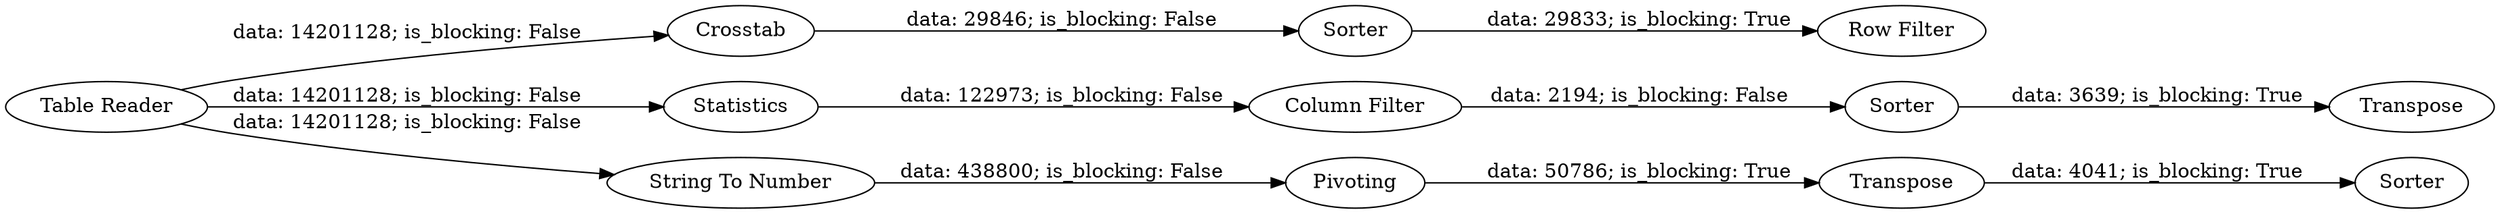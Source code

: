 digraph {
	"-6803935666472023748_3" [label=Transpose]
	"-6803935666472023748_5" [label=Crosstab]
	"-6803935666472023748_17" [label=Statistics]
	"-6803935666472023748_11" [label=Sorter]
	"-6803935666472023748_2" [label=Pivoting]
	"-6803935666472023748_8" [label=Sorter]
	"-6803935666472023748_9" [label="Table Reader"]
	"-6803935666472023748_6" [label=Transpose]
	"-6803935666472023748_7" [label="Column Filter"]
	"-6803935666472023748_15" [label=Sorter]
	"-6803935666472023748_18" [label="Row Filter"]
	"-6803935666472023748_12" [label="String To Number"]
	"-6803935666472023748_8" -> "-6803935666472023748_6" [label="data: 3639; is_blocking: True"]
	"-6803935666472023748_2" -> "-6803935666472023748_3" [label="data: 50786; is_blocking: True"]
	"-6803935666472023748_11" -> "-6803935666472023748_18" [label="data: 29833; is_blocking: True"]
	"-6803935666472023748_5" -> "-6803935666472023748_11" [label="data: 29846; is_blocking: False"]
	"-6803935666472023748_7" -> "-6803935666472023748_8" [label="data: 2194; is_blocking: False"]
	"-6803935666472023748_3" -> "-6803935666472023748_15" [label="data: 4041; is_blocking: True"]
	"-6803935666472023748_9" -> "-6803935666472023748_12" [label="data: 14201128; is_blocking: False"]
	"-6803935666472023748_12" -> "-6803935666472023748_2" [label="data: 438800; is_blocking: False"]
	"-6803935666472023748_17" -> "-6803935666472023748_7" [label="data: 122973; is_blocking: False"]
	"-6803935666472023748_9" -> "-6803935666472023748_5" [label="data: 14201128; is_blocking: False"]
	"-6803935666472023748_9" -> "-6803935666472023748_17" [label="data: 14201128; is_blocking: False"]
	rankdir=LR
}
